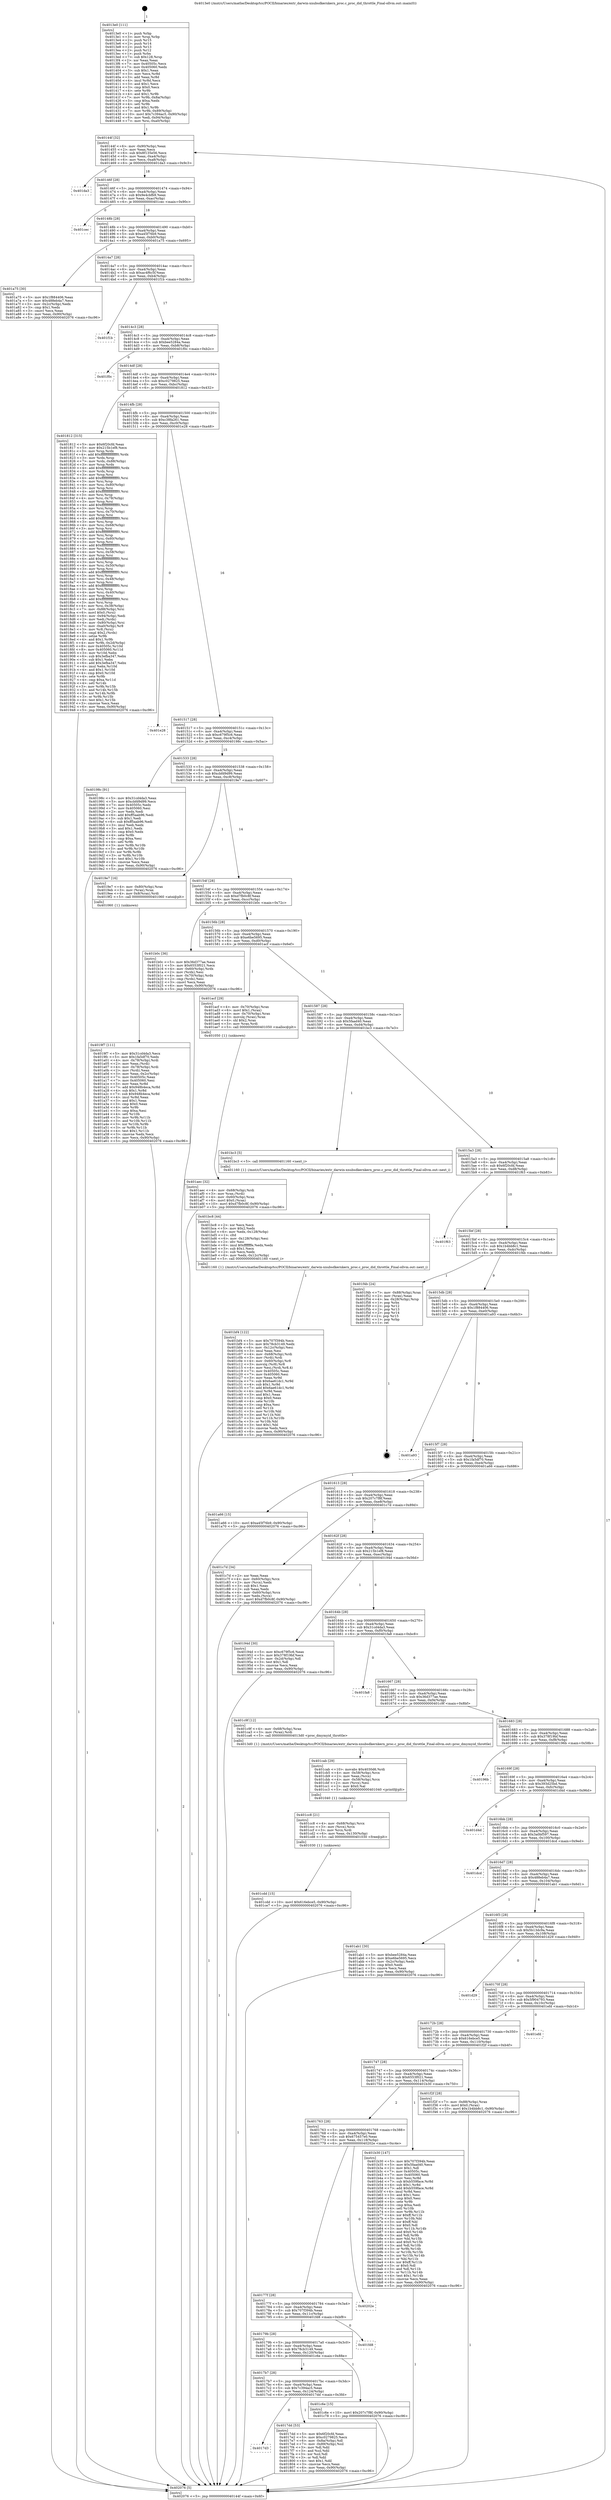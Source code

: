 digraph "0x4013e0" {
  label = "0x4013e0 (/mnt/c/Users/mathe/Desktop/tcc/POCII/binaries/extr_darwin-xnubsdkernkern_proc.c_proc_did_throttle_Final-ollvm.out::main(0))"
  labelloc = "t"
  node[shape=record]

  Entry [label="",width=0.3,height=0.3,shape=circle,fillcolor=black,style=filled]
  "0x40144f" [label="{
     0x40144f [32]\l
     | [instrs]\l
     &nbsp;&nbsp;0x40144f \<+6\>: mov -0x90(%rbp),%eax\l
     &nbsp;&nbsp;0x401455 \<+2\>: mov %eax,%ecx\l
     &nbsp;&nbsp;0x401457 \<+6\>: sub $0x8f135e56,%ecx\l
     &nbsp;&nbsp;0x40145d \<+6\>: mov %eax,-0xa4(%rbp)\l
     &nbsp;&nbsp;0x401463 \<+6\>: mov %ecx,-0xa8(%rbp)\l
     &nbsp;&nbsp;0x401469 \<+6\>: je 0000000000401da3 \<main+0x9c3\>\l
  }"]
  "0x401da3" [label="{
     0x401da3\l
  }", style=dashed]
  "0x40146f" [label="{
     0x40146f [28]\l
     | [instrs]\l
     &nbsp;&nbsp;0x40146f \<+5\>: jmp 0000000000401474 \<main+0x94\>\l
     &nbsp;&nbsp;0x401474 \<+6\>: mov -0xa4(%rbp),%eax\l
     &nbsp;&nbsp;0x40147a \<+5\>: sub $0x9e4cbfb9,%eax\l
     &nbsp;&nbsp;0x40147f \<+6\>: mov %eax,-0xac(%rbp)\l
     &nbsp;&nbsp;0x401485 \<+6\>: je 0000000000401cec \<main+0x90c\>\l
  }"]
  Exit [label="",width=0.3,height=0.3,shape=circle,fillcolor=black,style=filled,peripheries=2]
  "0x401cec" [label="{
     0x401cec\l
  }", style=dashed]
  "0x40148b" [label="{
     0x40148b [28]\l
     | [instrs]\l
     &nbsp;&nbsp;0x40148b \<+5\>: jmp 0000000000401490 \<main+0xb0\>\l
     &nbsp;&nbsp;0x401490 \<+6\>: mov -0xa4(%rbp),%eax\l
     &nbsp;&nbsp;0x401496 \<+5\>: sub $0xa45f76b9,%eax\l
     &nbsp;&nbsp;0x40149b \<+6\>: mov %eax,-0xb0(%rbp)\l
     &nbsp;&nbsp;0x4014a1 \<+6\>: je 0000000000401a75 \<main+0x695\>\l
  }"]
  "0x401cdd" [label="{
     0x401cdd [15]\l
     | [instrs]\l
     &nbsp;&nbsp;0x401cdd \<+10\>: movl $0x616ebce5,-0x90(%rbp)\l
     &nbsp;&nbsp;0x401ce7 \<+5\>: jmp 0000000000402076 \<main+0xc96\>\l
  }"]
  "0x401a75" [label="{
     0x401a75 [30]\l
     | [instrs]\l
     &nbsp;&nbsp;0x401a75 \<+5\>: mov $0x1f884406,%eax\l
     &nbsp;&nbsp;0x401a7a \<+5\>: mov $0x488eb4a7,%ecx\l
     &nbsp;&nbsp;0x401a7f \<+3\>: mov -0x2c(%rbp),%edx\l
     &nbsp;&nbsp;0x401a82 \<+3\>: cmp $0x1,%edx\l
     &nbsp;&nbsp;0x401a85 \<+3\>: cmovl %ecx,%eax\l
     &nbsp;&nbsp;0x401a88 \<+6\>: mov %eax,-0x90(%rbp)\l
     &nbsp;&nbsp;0x401a8e \<+5\>: jmp 0000000000402076 \<main+0xc96\>\l
  }"]
  "0x4014a7" [label="{
     0x4014a7 [28]\l
     | [instrs]\l
     &nbsp;&nbsp;0x4014a7 \<+5\>: jmp 00000000004014ac \<main+0xcc\>\l
     &nbsp;&nbsp;0x4014ac \<+6\>: mov -0xa4(%rbp),%eax\l
     &nbsp;&nbsp;0x4014b2 \<+5\>: sub $0xac4f6c5f,%eax\l
     &nbsp;&nbsp;0x4014b7 \<+6\>: mov %eax,-0xb4(%rbp)\l
     &nbsp;&nbsp;0x4014bd \<+6\>: je 0000000000401f1b \<main+0xb3b\>\l
  }"]
  "0x401cc8" [label="{
     0x401cc8 [21]\l
     | [instrs]\l
     &nbsp;&nbsp;0x401cc8 \<+4\>: mov -0x68(%rbp),%rcx\l
     &nbsp;&nbsp;0x401ccc \<+3\>: mov (%rcx),%rcx\l
     &nbsp;&nbsp;0x401ccf \<+3\>: mov %rcx,%rdi\l
     &nbsp;&nbsp;0x401cd2 \<+6\>: mov %eax,-0x130(%rbp)\l
     &nbsp;&nbsp;0x401cd8 \<+5\>: call 0000000000401030 \<free@plt\>\l
     | [calls]\l
     &nbsp;&nbsp;0x401030 \{1\} (unknown)\l
  }"]
  "0x401f1b" [label="{
     0x401f1b\l
  }", style=dashed]
  "0x4014c3" [label="{
     0x4014c3 [28]\l
     | [instrs]\l
     &nbsp;&nbsp;0x4014c3 \<+5\>: jmp 00000000004014c8 \<main+0xe8\>\l
     &nbsp;&nbsp;0x4014c8 \<+6\>: mov -0xa4(%rbp),%eax\l
     &nbsp;&nbsp;0x4014ce \<+5\>: sub $0xbee5284a,%eax\l
     &nbsp;&nbsp;0x4014d3 \<+6\>: mov %eax,-0xb8(%rbp)\l
     &nbsp;&nbsp;0x4014d9 \<+6\>: je 0000000000401f0c \<main+0xb2c\>\l
  }"]
  "0x401cab" [label="{
     0x401cab [29]\l
     | [instrs]\l
     &nbsp;&nbsp;0x401cab \<+10\>: movabs $0x4030d6,%rdi\l
     &nbsp;&nbsp;0x401cb5 \<+4\>: mov -0x58(%rbp),%rcx\l
     &nbsp;&nbsp;0x401cb9 \<+2\>: mov %eax,(%rcx)\l
     &nbsp;&nbsp;0x401cbb \<+4\>: mov -0x58(%rbp),%rcx\l
     &nbsp;&nbsp;0x401cbf \<+2\>: mov (%rcx),%esi\l
     &nbsp;&nbsp;0x401cc1 \<+2\>: mov $0x0,%al\l
     &nbsp;&nbsp;0x401cc3 \<+5\>: call 0000000000401040 \<printf@plt\>\l
     | [calls]\l
     &nbsp;&nbsp;0x401040 \{1\} (unknown)\l
  }"]
  "0x401f0c" [label="{
     0x401f0c\l
  }", style=dashed]
  "0x4014df" [label="{
     0x4014df [28]\l
     | [instrs]\l
     &nbsp;&nbsp;0x4014df \<+5\>: jmp 00000000004014e4 \<main+0x104\>\l
     &nbsp;&nbsp;0x4014e4 \<+6\>: mov -0xa4(%rbp),%eax\l
     &nbsp;&nbsp;0x4014ea \<+5\>: sub $0xc0279825,%eax\l
     &nbsp;&nbsp;0x4014ef \<+6\>: mov %eax,-0xbc(%rbp)\l
     &nbsp;&nbsp;0x4014f5 \<+6\>: je 0000000000401812 \<main+0x432\>\l
  }"]
  "0x401bf4" [label="{
     0x401bf4 [122]\l
     | [instrs]\l
     &nbsp;&nbsp;0x401bf4 \<+5\>: mov $0x707f394b,%ecx\l
     &nbsp;&nbsp;0x401bf9 \<+5\>: mov $0x78cb3149,%edx\l
     &nbsp;&nbsp;0x401bfe \<+6\>: mov -0x12c(%rbp),%esi\l
     &nbsp;&nbsp;0x401c04 \<+3\>: imul %eax,%esi\l
     &nbsp;&nbsp;0x401c07 \<+4\>: mov -0x68(%rbp),%rdi\l
     &nbsp;&nbsp;0x401c0b \<+3\>: mov (%rdi),%rdi\l
     &nbsp;&nbsp;0x401c0e \<+4\>: mov -0x60(%rbp),%r8\l
     &nbsp;&nbsp;0x401c12 \<+3\>: movslq (%r8),%r8\l
     &nbsp;&nbsp;0x401c15 \<+4\>: mov %esi,(%rdi,%r8,4)\l
     &nbsp;&nbsp;0x401c19 \<+7\>: mov 0x40505c,%eax\l
     &nbsp;&nbsp;0x401c20 \<+7\>: mov 0x405060,%esi\l
     &nbsp;&nbsp;0x401c27 \<+3\>: mov %eax,%r9d\l
     &nbsp;&nbsp;0x401c2a \<+7\>: sub $0x6ae61dc1,%r9d\l
     &nbsp;&nbsp;0x401c31 \<+4\>: sub $0x1,%r9d\l
     &nbsp;&nbsp;0x401c35 \<+7\>: add $0x6ae61dc1,%r9d\l
     &nbsp;&nbsp;0x401c3c \<+4\>: imul %r9d,%eax\l
     &nbsp;&nbsp;0x401c40 \<+3\>: and $0x1,%eax\l
     &nbsp;&nbsp;0x401c43 \<+3\>: cmp $0x0,%eax\l
     &nbsp;&nbsp;0x401c46 \<+4\>: sete %r10b\l
     &nbsp;&nbsp;0x401c4a \<+3\>: cmp $0xa,%esi\l
     &nbsp;&nbsp;0x401c4d \<+4\>: setl %r11b\l
     &nbsp;&nbsp;0x401c51 \<+3\>: mov %r10b,%bl\l
     &nbsp;&nbsp;0x401c54 \<+3\>: and %r11b,%bl\l
     &nbsp;&nbsp;0x401c57 \<+3\>: xor %r11b,%r10b\l
     &nbsp;&nbsp;0x401c5a \<+3\>: or %r10b,%bl\l
     &nbsp;&nbsp;0x401c5d \<+3\>: test $0x1,%bl\l
     &nbsp;&nbsp;0x401c60 \<+3\>: cmovne %edx,%ecx\l
     &nbsp;&nbsp;0x401c63 \<+6\>: mov %ecx,-0x90(%rbp)\l
     &nbsp;&nbsp;0x401c69 \<+5\>: jmp 0000000000402076 \<main+0xc96\>\l
  }"]
  "0x401812" [label="{
     0x401812 [315]\l
     | [instrs]\l
     &nbsp;&nbsp;0x401812 \<+5\>: mov $0x6f20cfd,%eax\l
     &nbsp;&nbsp;0x401817 \<+5\>: mov $0x215b1ef8,%ecx\l
     &nbsp;&nbsp;0x40181c \<+3\>: mov %rsp,%rdx\l
     &nbsp;&nbsp;0x40181f \<+4\>: add $0xfffffffffffffff0,%rdx\l
     &nbsp;&nbsp;0x401823 \<+3\>: mov %rdx,%rsp\l
     &nbsp;&nbsp;0x401826 \<+7\>: mov %rdx,-0x88(%rbp)\l
     &nbsp;&nbsp;0x40182d \<+3\>: mov %rsp,%rdx\l
     &nbsp;&nbsp;0x401830 \<+4\>: add $0xfffffffffffffff0,%rdx\l
     &nbsp;&nbsp;0x401834 \<+3\>: mov %rdx,%rsp\l
     &nbsp;&nbsp;0x401837 \<+3\>: mov %rsp,%rsi\l
     &nbsp;&nbsp;0x40183a \<+4\>: add $0xfffffffffffffff0,%rsi\l
     &nbsp;&nbsp;0x40183e \<+3\>: mov %rsi,%rsp\l
     &nbsp;&nbsp;0x401841 \<+4\>: mov %rsi,-0x80(%rbp)\l
     &nbsp;&nbsp;0x401845 \<+3\>: mov %rsp,%rsi\l
     &nbsp;&nbsp;0x401848 \<+4\>: add $0xfffffffffffffff0,%rsi\l
     &nbsp;&nbsp;0x40184c \<+3\>: mov %rsi,%rsp\l
     &nbsp;&nbsp;0x40184f \<+4\>: mov %rsi,-0x78(%rbp)\l
     &nbsp;&nbsp;0x401853 \<+3\>: mov %rsp,%rsi\l
     &nbsp;&nbsp;0x401856 \<+4\>: add $0xfffffffffffffff0,%rsi\l
     &nbsp;&nbsp;0x40185a \<+3\>: mov %rsi,%rsp\l
     &nbsp;&nbsp;0x40185d \<+4\>: mov %rsi,-0x70(%rbp)\l
     &nbsp;&nbsp;0x401861 \<+3\>: mov %rsp,%rsi\l
     &nbsp;&nbsp;0x401864 \<+4\>: add $0xfffffffffffffff0,%rsi\l
     &nbsp;&nbsp;0x401868 \<+3\>: mov %rsi,%rsp\l
     &nbsp;&nbsp;0x40186b \<+4\>: mov %rsi,-0x68(%rbp)\l
     &nbsp;&nbsp;0x40186f \<+3\>: mov %rsp,%rsi\l
     &nbsp;&nbsp;0x401872 \<+4\>: add $0xfffffffffffffff0,%rsi\l
     &nbsp;&nbsp;0x401876 \<+3\>: mov %rsi,%rsp\l
     &nbsp;&nbsp;0x401879 \<+4\>: mov %rsi,-0x60(%rbp)\l
     &nbsp;&nbsp;0x40187d \<+3\>: mov %rsp,%rsi\l
     &nbsp;&nbsp;0x401880 \<+4\>: add $0xfffffffffffffff0,%rsi\l
     &nbsp;&nbsp;0x401884 \<+3\>: mov %rsi,%rsp\l
     &nbsp;&nbsp;0x401887 \<+4\>: mov %rsi,-0x58(%rbp)\l
     &nbsp;&nbsp;0x40188b \<+3\>: mov %rsp,%rsi\l
     &nbsp;&nbsp;0x40188e \<+4\>: add $0xfffffffffffffff0,%rsi\l
     &nbsp;&nbsp;0x401892 \<+3\>: mov %rsi,%rsp\l
     &nbsp;&nbsp;0x401895 \<+4\>: mov %rsi,-0x50(%rbp)\l
     &nbsp;&nbsp;0x401899 \<+3\>: mov %rsp,%rsi\l
     &nbsp;&nbsp;0x40189c \<+4\>: add $0xfffffffffffffff0,%rsi\l
     &nbsp;&nbsp;0x4018a0 \<+3\>: mov %rsi,%rsp\l
     &nbsp;&nbsp;0x4018a3 \<+4\>: mov %rsi,-0x48(%rbp)\l
     &nbsp;&nbsp;0x4018a7 \<+3\>: mov %rsp,%rsi\l
     &nbsp;&nbsp;0x4018aa \<+4\>: add $0xfffffffffffffff0,%rsi\l
     &nbsp;&nbsp;0x4018ae \<+3\>: mov %rsi,%rsp\l
     &nbsp;&nbsp;0x4018b1 \<+4\>: mov %rsi,-0x40(%rbp)\l
     &nbsp;&nbsp;0x4018b5 \<+3\>: mov %rsp,%rsi\l
     &nbsp;&nbsp;0x4018b8 \<+4\>: add $0xfffffffffffffff0,%rsi\l
     &nbsp;&nbsp;0x4018bc \<+3\>: mov %rsi,%rsp\l
     &nbsp;&nbsp;0x4018bf \<+4\>: mov %rsi,-0x38(%rbp)\l
     &nbsp;&nbsp;0x4018c3 \<+7\>: mov -0x88(%rbp),%rsi\l
     &nbsp;&nbsp;0x4018ca \<+6\>: movl $0x0,(%rsi)\l
     &nbsp;&nbsp;0x4018d0 \<+6\>: mov -0x94(%rbp),%edi\l
     &nbsp;&nbsp;0x4018d6 \<+2\>: mov %edi,(%rdx)\l
     &nbsp;&nbsp;0x4018d8 \<+4\>: mov -0x80(%rbp),%rsi\l
     &nbsp;&nbsp;0x4018dc \<+7\>: mov -0xa0(%rbp),%r8\l
     &nbsp;&nbsp;0x4018e3 \<+3\>: mov %r8,(%rsi)\l
     &nbsp;&nbsp;0x4018e6 \<+3\>: cmpl $0x2,(%rdx)\l
     &nbsp;&nbsp;0x4018e9 \<+4\>: setne %r9b\l
     &nbsp;&nbsp;0x4018ed \<+4\>: and $0x1,%r9b\l
     &nbsp;&nbsp;0x4018f1 \<+4\>: mov %r9b,-0x2d(%rbp)\l
     &nbsp;&nbsp;0x4018f5 \<+8\>: mov 0x40505c,%r10d\l
     &nbsp;&nbsp;0x4018fd \<+8\>: mov 0x405060,%r11d\l
     &nbsp;&nbsp;0x401905 \<+3\>: mov %r10d,%ebx\l
     &nbsp;&nbsp;0x401908 \<+6\>: sub $0x3efba347,%ebx\l
     &nbsp;&nbsp;0x40190e \<+3\>: sub $0x1,%ebx\l
     &nbsp;&nbsp;0x401911 \<+6\>: add $0x3efba347,%ebx\l
     &nbsp;&nbsp;0x401917 \<+4\>: imul %ebx,%r10d\l
     &nbsp;&nbsp;0x40191b \<+4\>: and $0x1,%r10d\l
     &nbsp;&nbsp;0x40191f \<+4\>: cmp $0x0,%r10d\l
     &nbsp;&nbsp;0x401923 \<+4\>: sete %r9b\l
     &nbsp;&nbsp;0x401927 \<+4\>: cmp $0xa,%r11d\l
     &nbsp;&nbsp;0x40192b \<+4\>: setl %r14b\l
     &nbsp;&nbsp;0x40192f \<+3\>: mov %r9b,%r15b\l
     &nbsp;&nbsp;0x401932 \<+3\>: and %r14b,%r15b\l
     &nbsp;&nbsp;0x401935 \<+3\>: xor %r14b,%r9b\l
     &nbsp;&nbsp;0x401938 \<+3\>: or %r9b,%r15b\l
     &nbsp;&nbsp;0x40193b \<+4\>: test $0x1,%r15b\l
     &nbsp;&nbsp;0x40193f \<+3\>: cmovne %ecx,%eax\l
     &nbsp;&nbsp;0x401942 \<+6\>: mov %eax,-0x90(%rbp)\l
     &nbsp;&nbsp;0x401948 \<+5\>: jmp 0000000000402076 \<main+0xc96\>\l
  }"]
  "0x4014fb" [label="{
     0x4014fb [28]\l
     | [instrs]\l
     &nbsp;&nbsp;0x4014fb \<+5\>: jmp 0000000000401500 \<main+0x120\>\l
     &nbsp;&nbsp;0x401500 \<+6\>: mov -0xa4(%rbp),%eax\l
     &nbsp;&nbsp;0x401506 \<+5\>: sub $0xc38fa261,%eax\l
     &nbsp;&nbsp;0x40150b \<+6\>: mov %eax,-0xc0(%rbp)\l
     &nbsp;&nbsp;0x401511 \<+6\>: je 0000000000401e28 \<main+0xa48\>\l
  }"]
  "0x401bc8" [label="{
     0x401bc8 [44]\l
     | [instrs]\l
     &nbsp;&nbsp;0x401bc8 \<+2\>: xor %ecx,%ecx\l
     &nbsp;&nbsp;0x401bca \<+5\>: mov $0x2,%edx\l
     &nbsp;&nbsp;0x401bcf \<+6\>: mov %edx,-0x128(%rbp)\l
     &nbsp;&nbsp;0x401bd5 \<+1\>: cltd\l
     &nbsp;&nbsp;0x401bd6 \<+6\>: mov -0x128(%rbp),%esi\l
     &nbsp;&nbsp;0x401bdc \<+2\>: idiv %esi\l
     &nbsp;&nbsp;0x401bde \<+6\>: imul $0xfffffffe,%edx,%edx\l
     &nbsp;&nbsp;0x401be4 \<+3\>: sub $0x1,%ecx\l
     &nbsp;&nbsp;0x401be7 \<+2\>: sub %ecx,%edx\l
     &nbsp;&nbsp;0x401be9 \<+6\>: mov %edx,-0x12c(%rbp)\l
     &nbsp;&nbsp;0x401bef \<+5\>: call 0000000000401160 \<next_i\>\l
     | [calls]\l
     &nbsp;&nbsp;0x401160 \{1\} (/mnt/c/Users/mathe/Desktop/tcc/POCII/binaries/extr_darwin-xnubsdkernkern_proc.c_proc_did_throttle_Final-ollvm.out::next_i)\l
  }"]
  "0x401e28" [label="{
     0x401e28\l
  }", style=dashed]
  "0x401517" [label="{
     0x401517 [28]\l
     | [instrs]\l
     &nbsp;&nbsp;0x401517 \<+5\>: jmp 000000000040151c \<main+0x13c\>\l
     &nbsp;&nbsp;0x40151c \<+6\>: mov -0xa4(%rbp),%eax\l
     &nbsp;&nbsp;0x401522 \<+5\>: sub $0xc679f5c6,%eax\l
     &nbsp;&nbsp;0x401527 \<+6\>: mov %eax,-0xc4(%rbp)\l
     &nbsp;&nbsp;0x40152d \<+6\>: je 000000000040198c \<main+0x5ac\>\l
  }"]
  "0x401aec" [label="{
     0x401aec [32]\l
     | [instrs]\l
     &nbsp;&nbsp;0x401aec \<+4\>: mov -0x68(%rbp),%rdi\l
     &nbsp;&nbsp;0x401af0 \<+3\>: mov %rax,(%rdi)\l
     &nbsp;&nbsp;0x401af3 \<+4\>: mov -0x60(%rbp),%rax\l
     &nbsp;&nbsp;0x401af7 \<+6\>: movl $0x0,(%rax)\l
     &nbsp;&nbsp;0x401afd \<+10\>: movl $0xd7fb0c8f,-0x90(%rbp)\l
     &nbsp;&nbsp;0x401b07 \<+5\>: jmp 0000000000402076 \<main+0xc96\>\l
  }"]
  "0x40198c" [label="{
     0x40198c [91]\l
     | [instrs]\l
     &nbsp;&nbsp;0x40198c \<+5\>: mov $0x31cd4da3,%eax\l
     &nbsp;&nbsp;0x401991 \<+5\>: mov $0xcbfd9d99,%ecx\l
     &nbsp;&nbsp;0x401996 \<+7\>: mov 0x40505c,%edx\l
     &nbsp;&nbsp;0x40199d \<+7\>: mov 0x405060,%esi\l
     &nbsp;&nbsp;0x4019a4 \<+2\>: mov %edx,%edi\l
     &nbsp;&nbsp;0x4019a6 \<+6\>: add $0xff5aab96,%edi\l
     &nbsp;&nbsp;0x4019ac \<+3\>: sub $0x1,%edi\l
     &nbsp;&nbsp;0x4019af \<+6\>: sub $0xff5aab96,%edi\l
     &nbsp;&nbsp;0x4019b5 \<+3\>: imul %edi,%edx\l
     &nbsp;&nbsp;0x4019b8 \<+3\>: and $0x1,%edx\l
     &nbsp;&nbsp;0x4019bb \<+3\>: cmp $0x0,%edx\l
     &nbsp;&nbsp;0x4019be \<+4\>: sete %r8b\l
     &nbsp;&nbsp;0x4019c2 \<+3\>: cmp $0xa,%esi\l
     &nbsp;&nbsp;0x4019c5 \<+4\>: setl %r9b\l
     &nbsp;&nbsp;0x4019c9 \<+3\>: mov %r8b,%r10b\l
     &nbsp;&nbsp;0x4019cc \<+3\>: and %r9b,%r10b\l
     &nbsp;&nbsp;0x4019cf \<+3\>: xor %r9b,%r8b\l
     &nbsp;&nbsp;0x4019d2 \<+3\>: or %r8b,%r10b\l
     &nbsp;&nbsp;0x4019d5 \<+4\>: test $0x1,%r10b\l
     &nbsp;&nbsp;0x4019d9 \<+3\>: cmovne %ecx,%eax\l
     &nbsp;&nbsp;0x4019dc \<+6\>: mov %eax,-0x90(%rbp)\l
     &nbsp;&nbsp;0x4019e2 \<+5\>: jmp 0000000000402076 \<main+0xc96\>\l
  }"]
  "0x401533" [label="{
     0x401533 [28]\l
     | [instrs]\l
     &nbsp;&nbsp;0x401533 \<+5\>: jmp 0000000000401538 \<main+0x158\>\l
     &nbsp;&nbsp;0x401538 \<+6\>: mov -0xa4(%rbp),%eax\l
     &nbsp;&nbsp;0x40153e \<+5\>: sub $0xcbfd9d99,%eax\l
     &nbsp;&nbsp;0x401543 \<+6\>: mov %eax,-0xc8(%rbp)\l
     &nbsp;&nbsp;0x401549 \<+6\>: je 00000000004019e7 \<main+0x607\>\l
  }"]
  "0x4019f7" [label="{
     0x4019f7 [111]\l
     | [instrs]\l
     &nbsp;&nbsp;0x4019f7 \<+5\>: mov $0x31cd4da3,%ecx\l
     &nbsp;&nbsp;0x4019fc \<+5\>: mov $0x1fa5df70,%edx\l
     &nbsp;&nbsp;0x401a01 \<+4\>: mov -0x78(%rbp),%rdi\l
     &nbsp;&nbsp;0x401a05 \<+2\>: mov %eax,(%rdi)\l
     &nbsp;&nbsp;0x401a07 \<+4\>: mov -0x78(%rbp),%rdi\l
     &nbsp;&nbsp;0x401a0b \<+2\>: mov (%rdi),%eax\l
     &nbsp;&nbsp;0x401a0d \<+3\>: mov %eax,-0x2c(%rbp)\l
     &nbsp;&nbsp;0x401a10 \<+7\>: mov 0x40505c,%eax\l
     &nbsp;&nbsp;0x401a17 \<+7\>: mov 0x405060,%esi\l
     &nbsp;&nbsp;0x401a1e \<+3\>: mov %eax,%r8d\l
     &nbsp;&nbsp;0x401a21 \<+7\>: add $0x948b4eca,%r8d\l
     &nbsp;&nbsp;0x401a28 \<+4\>: sub $0x1,%r8d\l
     &nbsp;&nbsp;0x401a2c \<+7\>: sub $0x948b4eca,%r8d\l
     &nbsp;&nbsp;0x401a33 \<+4\>: imul %r8d,%eax\l
     &nbsp;&nbsp;0x401a37 \<+3\>: and $0x1,%eax\l
     &nbsp;&nbsp;0x401a3a \<+3\>: cmp $0x0,%eax\l
     &nbsp;&nbsp;0x401a3d \<+4\>: sete %r9b\l
     &nbsp;&nbsp;0x401a41 \<+3\>: cmp $0xa,%esi\l
     &nbsp;&nbsp;0x401a44 \<+4\>: setl %r10b\l
     &nbsp;&nbsp;0x401a48 \<+3\>: mov %r9b,%r11b\l
     &nbsp;&nbsp;0x401a4b \<+3\>: and %r10b,%r11b\l
     &nbsp;&nbsp;0x401a4e \<+3\>: xor %r10b,%r9b\l
     &nbsp;&nbsp;0x401a51 \<+3\>: or %r9b,%r11b\l
     &nbsp;&nbsp;0x401a54 \<+4\>: test $0x1,%r11b\l
     &nbsp;&nbsp;0x401a58 \<+3\>: cmovne %edx,%ecx\l
     &nbsp;&nbsp;0x401a5b \<+6\>: mov %ecx,-0x90(%rbp)\l
     &nbsp;&nbsp;0x401a61 \<+5\>: jmp 0000000000402076 \<main+0xc96\>\l
  }"]
  "0x4019e7" [label="{
     0x4019e7 [16]\l
     | [instrs]\l
     &nbsp;&nbsp;0x4019e7 \<+4\>: mov -0x80(%rbp),%rax\l
     &nbsp;&nbsp;0x4019eb \<+3\>: mov (%rax),%rax\l
     &nbsp;&nbsp;0x4019ee \<+4\>: mov 0x8(%rax),%rdi\l
     &nbsp;&nbsp;0x4019f2 \<+5\>: call 0000000000401060 \<atoi@plt\>\l
     | [calls]\l
     &nbsp;&nbsp;0x401060 \{1\} (unknown)\l
  }"]
  "0x40154f" [label="{
     0x40154f [28]\l
     | [instrs]\l
     &nbsp;&nbsp;0x40154f \<+5\>: jmp 0000000000401554 \<main+0x174\>\l
     &nbsp;&nbsp;0x401554 \<+6\>: mov -0xa4(%rbp),%eax\l
     &nbsp;&nbsp;0x40155a \<+5\>: sub $0xd7fb0c8f,%eax\l
     &nbsp;&nbsp;0x40155f \<+6\>: mov %eax,-0xcc(%rbp)\l
     &nbsp;&nbsp;0x401565 \<+6\>: je 0000000000401b0c \<main+0x72c\>\l
  }"]
  "0x4013e0" [label="{
     0x4013e0 [111]\l
     | [instrs]\l
     &nbsp;&nbsp;0x4013e0 \<+1\>: push %rbp\l
     &nbsp;&nbsp;0x4013e1 \<+3\>: mov %rsp,%rbp\l
     &nbsp;&nbsp;0x4013e4 \<+2\>: push %r15\l
     &nbsp;&nbsp;0x4013e6 \<+2\>: push %r14\l
     &nbsp;&nbsp;0x4013e8 \<+2\>: push %r13\l
     &nbsp;&nbsp;0x4013ea \<+2\>: push %r12\l
     &nbsp;&nbsp;0x4013ec \<+1\>: push %rbx\l
     &nbsp;&nbsp;0x4013ed \<+7\>: sub $0x128,%rsp\l
     &nbsp;&nbsp;0x4013f4 \<+2\>: xor %eax,%eax\l
     &nbsp;&nbsp;0x4013f6 \<+7\>: mov 0x40505c,%ecx\l
     &nbsp;&nbsp;0x4013fd \<+7\>: mov 0x405060,%edx\l
     &nbsp;&nbsp;0x401404 \<+3\>: sub $0x1,%eax\l
     &nbsp;&nbsp;0x401407 \<+3\>: mov %ecx,%r8d\l
     &nbsp;&nbsp;0x40140a \<+3\>: add %eax,%r8d\l
     &nbsp;&nbsp;0x40140d \<+4\>: imul %r8d,%ecx\l
     &nbsp;&nbsp;0x401411 \<+3\>: and $0x1,%ecx\l
     &nbsp;&nbsp;0x401414 \<+3\>: cmp $0x0,%ecx\l
     &nbsp;&nbsp;0x401417 \<+4\>: sete %r9b\l
     &nbsp;&nbsp;0x40141b \<+4\>: and $0x1,%r9b\l
     &nbsp;&nbsp;0x40141f \<+7\>: mov %r9b,-0x8a(%rbp)\l
     &nbsp;&nbsp;0x401426 \<+3\>: cmp $0xa,%edx\l
     &nbsp;&nbsp;0x401429 \<+4\>: setl %r9b\l
     &nbsp;&nbsp;0x40142d \<+4\>: and $0x1,%r9b\l
     &nbsp;&nbsp;0x401431 \<+7\>: mov %r9b,-0x89(%rbp)\l
     &nbsp;&nbsp;0x401438 \<+10\>: movl $0x7c394ac5,-0x90(%rbp)\l
     &nbsp;&nbsp;0x401442 \<+6\>: mov %edi,-0x94(%rbp)\l
     &nbsp;&nbsp;0x401448 \<+7\>: mov %rsi,-0xa0(%rbp)\l
  }"]
  "0x401b0c" [label="{
     0x401b0c [36]\l
     | [instrs]\l
     &nbsp;&nbsp;0x401b0c \<+5\>: mov $0x36d377ae,%eax\l
     &nbsp;&nbsp;0x401b11 \<+5\>: mov $0x6553f021,%ecx\l
     &nbsp;&nbsp;0x401b16 \<+4\>: mov -0x60(%rbp),%rdx\l
     &nbsp;&nbsp;0x401b1a \<+2\>: mov (%rdx),%esi\l
     &nbsp;&nbsp;0x401b1c \<+4\>: mov -0x70(%rbp),%rdx\l
     &nbsp;&nbsp;0x401b20 \<+2\>: cmp (%rdx),%esi\l
     &nbsp;&nbsp;0x401b22 \<+3\>: cmovl %ecx,%eax\l
     &nbsp;&nbsp;0x401b25 \<+6\>: mov %eax,-0x90(%rbp)\l
     &nbsp;&nbsp;0x401b2b \<+5\>: jmp 0000000000402076 \<main+0xc96\>\l
  }"]
  "0x40156b" [label="{
     0x40156b [28]\l
     | [instrs]\l
     &nbsp;&nbsp;0x40156b \<+5\>: jmp 0000000000401570 \<main+0x190\>\l
     &nbsp;&nbsp;0x401570 \<+6\>: mov -0xa4(%rbp),%eax\l
     &nbsp;&nbsp;0x401576 \<+5\>: sub $0xe6be5695,%eax\l
     &nbsp;&nbsp;0x40157b \<+6\>: mov %eax,-0xd0(%rbp)\l
     &nbsp;&nbsp;0x401581 \<+6\>: je 0000000000401acf \<main+0x6ef\>\l
  }"]
  "0x402076" [label="{
     0x402076 [5]\l
     | [instrs]\l
     &nbsp;&nbsp;0x402076 \<+5\>: jmp 000000000040144f \<main+0x6f\>\l
  }"]
  "0x401acf" [label="{
     0x401acf [29]\l
     | [instrs]\l
     &nbsp;&nbsp;0x401acf \<+4\>: mov -0x70(%rbp),%rax\l
     &nbsp;&nbsp;0x401ad3 \<+6\>: movl $0x1,(%rax)\l
     &nbsp;&nbsp;0x401ad9 \<+4\>: mov -0x70(%rbp),%rax\l
     &nbsp;&nbsp;0x401add \<+3\>: movslq (%rax),%rax\l
     &nbsp;&nbsp;0x401ae0 \<+4\>: shl $0x2,%rax\l
     &nbsp;&nbsp;0x401ae4 \<+3\>: mov %rax,%rdi\l
     &nbsp;&nbsp;0x401ae7 \<+5\>: call 0000000000401050 \<malloc@plt\>\l
     | [calls]\l
     &nbsp;&nbsp;0x401050 \{1\} (unknown)\l
  }"]
  "0x401587" [label="{
     0x401587 [28]\l
     | [instrs]\l
     &nbsp;&nbsp;0x401587 \<+5\>: jmp 000000000040158c \<main+0x1ac\>\l
     &nbsp;&nbsp;0x40158c \<+6\>: mov -0xa4(%rbp),%eax\l
     &nbsp;&nbsp;0x401592 \<+5\>: sub $0x5faad40,%eax\l
     &nbsp;&nbsp;0x401597 \<+6\>: mov %eax,-0xd4(%rbp)\l
     &nbsp;&nbsp;0x40159d \<+6\>: je 0000000000401bc3 \<main+0x7e3\>\l
  }"]
  "0x4017d3" [label="{
     0x4017d3\l
  }", style=dashed]
  "0x401bc3" [label="{
     0x401bc3 [5]\l
     | [instrs]\l
     &nbsp;&nbsp;0x401bc3 \<+5\>: call 0000000000401160 \<next_i\>\l
     | [calls]\l
     &nbsp;&nbsp;0x401160 \{1\} (/mnt/c/Users/mathe/Desktop/tcc/POCII/binaries/extr_darwin-xnubsdkernkern_proc.c_proc_did_throttle_Final-ollvm.out::next_i)\l
  }"]
  "0x4015a3" [label="{
     0x4015a3 [28]\l
     | [instrs]\l
     &nbsp;&nbsp;0x4015a3 \<+5\>: jmp 00000000004015a8 \<main+0x1c8\>\l
     &nbsp;&nbsp;0x4015a8 \<+6\>: mov -0xa4(%rbp),%eax\l
     &nbsp;&nbsp;0x4015ae \<+5\>: sub $0x6f20cfd,%eax\l
     &nbsp;&nbsp;0x4015b3 \<+6\>: mov %eax,-0xd8(%rbp)\l
     &nbsp;&nbsp;0x4015b9 \<+6\>: je 0000000000401f63 \<main+0xb83\>\l
  }"]
  "0x4017dd" [label="{
     0x4017dd [53]\l
     | [instrs]\l
     &nbsp;&nbsp;0x4017dd \<+5\>: mov $0x6f20cfd,%eax\l
     &nbsp;&nbsp;0x4017e2 \<+5\>: mov $0xc0279825,%ecx\l
     &nbsp;&nbsp;0x4017e7 \<+6\>: mov -0x8a(%rbp),%dl\l
     &nbsp;&nbsp;0x4017ed \<+7\>: mov -0x89(%rbp),%sil\l
     &nbsp;&nbsp;0x4017f4 \<+3\>: mov %dl,%dil\l
     &nbsp;&nbsp;0x4017f7 \<+3\>: and %sil,%dil\l
     &nbsp;&nbsp;0x4017fa \<+3\>: xor %sil,%dl\l
     &nbsp;&nbsp;0x4017fd \<+3\>: or %dl,%dil\l
     &nbsp;&nbsp;0x401800 \<+4\>: test $0x1,%dil\l
     &nbsp;&nbsp;0x401804 \<+3\>: cmovne %ecx,%eax\l
     &nbsp;&nbsp;0x401807 \<+6\>: mov %eax,-0x90(%rbp)\l
     &nbsp;&nbsp;0x40180d \<+5\>: jmp 0000000000402076 \<main+0xc96\>\l
  }"]
  "0x401f63" [label="{
     0x401f63\l
  }", style=dashed]
  "0x4015bf" [label="{
     0x4015bf [28]\l
     | [instrs]\l
     &nbsp;&nbsp;0x4015bf \<+5\>: jmp 00000000004015c4 \<main+0x1e4\>\l
     &nbsp;&nbsp;0x4015c4 \<+6\>: mov -0xa4(%rbp),%eax\l
     &nbsp;&nbsp;0x4015ca \<+5\>: sub $0x1b4bb8c1,%eax\l
     &nbsp;&nbsp;0x4015cf \<+6\>: mov %eax,-0xdc(%rbp)\l
     &nbsp;&nbsp;0x4015d5 \<+6\>: je 0000000000401f4b \<main+0xb6b\>\l
  }"]
  "0x4017b7" [label="{
     0x4017b7 [28]\l
     | [instrs]\l
     &nbsp;&nbsp;0x4017b7 \<+5\>: jmp 00000000004017bc \<main+0x3dc\>\l
     &nbsp;&nbsp;0x4017bc \<+6\>: mov -0xa4(%rbp),%eax\l
     &nbsp;&nbsp;0x4017c2 \<+5\>: sub $0x7c394ac5,%eax\l
     &nbsp;&nbsp;0x4017c7 \<+6\>: mov %eax,-0x124(%rbp)\l
     &nbsp;&nbsp;0x4017cd \<+6\>: je 00000000004017dd \<main+0x3fd\>\l
  }"]
  "0x401f4b" [label="{
     0x401f4b [24]\l
     | [instrs]\l
     &nbsp;&nbsp;0x401f4b \<+7\>: mov -0x88(%rbp),%rax\l
     &nbsp;&nbsp;0x401f52 \<+2\>: mov (%rax),%eax\l
     &nbsp;&nbsp;0x401f54 \<+4\>: lea -0x28(%rbp),%rsp\l
     &nbsp;&nbsp;0x401f58 \<+1\>: pop %rbx\l
     &nbsp;&nbsp;0x401f59 \<+2\>: pop %r12\l
     &nbsp;&nbsp;0x401f5b \<+2\>: pop %r13\l
     &nbsp;&nbsp;0x401f5d \<+2\>: pop %r14\l
     &nbsp;&nbsp;0x401f5f \<+2\>: pop %r15\l
     &nbsp;&nbsp;0x401f61 \<+1\>: pop %rbp\l
     &nbsp;&nbsp;0x401f62 \<+1\>: ret\l
  }"]
  "0x4015db" [label="{
     0x4015db [28]\l
     | [instrs]\l
     &nbsp;&nbsp;0x4015db \<+5\>: jmp 00000000004015e0 \<main+0x200\>\l
     &nbsp;&nbsp;0x4015e0 \<+6\>: mov -0xa4(%rbp),%eax\l
     &nbsp;&nbsp;0x4015e6 \<+5\>: sub $0x1f884406,%eax\l
     &nbsp;&nbsp;0x4015eb \<+6\>: mov %eax,-0xe0(%rbp)\l
     &nbsp;&nbsp;0x4015f1 \<+6\>: je 0000000000401a93 \<main+0x6b3\>\l
  }"]
  "0x401c6e" [label="{
     0x401c6e [15]\l
     | [instrs]\l
     &nbsp;&nbsp;0x401c6e \<+10\>: movl $0x207c7f8f,-0x90(%rbp)\l
     &nbsp;&nbsp;0x401c78 \<+5\>: jmp 0000000000402076 \<main+0xc96\>\l
  }"]
  "0x401a93" [label="{
     0x401a93\l
  }", style=dashed]
  "0x4015f7" [label="{
     0x4015f7 [28]\l
     | [instrs]\l
     &nbsp;&nbsp;0x4015f7 \<+5\>: jmp 00000000004015fc \<main+0x21c\>\l
     &nbsp;&nbsp;0x4015fc \<+6\>: mov -0xa4(%rbp),%eax\l
     &nbsp;&nbsp;0x401602 \<+5\>: sub $0x1fa5df70,%eax\l
     &nbsp;&nbsp;0x401607 \<+6\>: mov %eax,-0xe4(%rbp)\l
     &nbsp;&nbsp;0x40160d \<+6\>: je 0000000000401a66 \<main+0x686\>\l
  }"]
  "0x40179b" [label="{
     0x40179b [28]\l
     | [instrs]\l
     &nbsp;&nbsp;0x40179b \<+5\>: jmp 00000000004017a0 \<main+0x3c0\>\l
     &nbsp;&nbsp;0x4017a0 \<+6\>: mov -0xa4(%rbp),%eax\l
     &nbsp;&nbsp;0x4017a6 \<+5\>: sub $0x78cb3149,%eax\l
     &nbsp;&nbsp;0x4017ab \<+6\>: mov %eax,-0x120(%rbp)\l
     &nbsp;&nbsp;0x4017b1 \<+6\>: je 0000000000401c6e \<main+0x88e\>\l
  }"]
  "0x401a66" [label="{
     0x401a66 [15]\l
     | [instrs]\l
     &nbsp;&nbsp;0x401a66 \<+10\>: movl $0xa45f76b9,-0x90(%rbp)\l
     &nbsp;&nbsp;0x401a70 \<+5\>: jmp 0000000000402076 \<main+0xc96\>\l
  }"]
  "0x401613" [label="{
     0x401613 [28]\l
     | [instrs]\l
     &nbsp;&nbsp;0x401613 \<+5\>: jmp 0000000000401618 \<main+0x238\>\l
     &nbsp;&nbsp;0x401618 \<+6\>: mov -0xa4(%rbp),%eax\l
     &nbsp;&nbsp;0x40161e \<+5\>: sub $0x207c7f8f,%eax\l
     &nbsp;&nbsp;0x401623 \<+6\>: mov %eax,-0xe8(%rbp)\l
     &nbsp;&nbsp;0x401629 \<+6\>: je 0000000000401c7d \<main+0x89d\>\l
  }"]
  "0x401fd8" [label="{
     0x401fd8\l
  }", style=dashed]
  "0x401c7d" [label="{
     0x401c7d [34]\l
     | [instrs]\l
     &nbsp;&nbsp;0x401c7d \<+2\>: xor %eax,%eax\l
     &nbsp;&nbsp;0x401c7f \<+4\>: mov -0x60(%rbp),%rcx\l
     &nbsp;&nbsp;0x401c83 \<+2\>: mov (%rcx),%edx\l
     &nbsp;&nbsp;0x401c85 \<+3\>: sub $0x1,%eax\l
     &nbsp;&nbsp;0x401c88 \<+2\>: sub %eax,%edx\l
     &nbsp;&nbsp;0x401c8a \<+4\>: mov -0x60(%rbp),%rcx\l
     &nbsp;&nbsp;0x401c8e \<+2\>: mov %edx,(%rcx)\l
     &nbsp;&nbsp;0x401c90 \<+10\>: movl $0xd7fb0c8f,-0x90(%rbp)\l
     &nbsp;&nbsp;0x401c9a \<+5\>: jmp 0000000000402076 \<main+0xc96\>\l
  }"]
  "0x40162f" [label="{
     0x40162f [28]\l
     | [instrs]\l
     &nbsp;&nbsp;0x40162f \<+5\>: jmp 0000000000401634 \<main+0x254\>\l
     &nbsp;&nbsp;0x401634 \<+6\>: mov -0xa4(%rbp),%eax\l
     &nbsp;&nbsp;0x40163a \<+5\>: sub $0x215b1ef8,%eax\l
     &nbsp;&nbsp;0x40163f \<+6\>: mov %eax,-0xec(%rbp)\l
     &nbsp;&nbsp;0x401645 \<+6\>: je 000000000040194d \<main+0x56d\>\l
  }"]
  "0x40177f" [label="{
     0x40177f [28]\l
     | [instrs]\l
     &nbsp;&nbsp;0x40177f \<+5\>: jmp 0000000000401784 \<main+0x3a4\>\l
     &nbsp;&nbsp;0x401784 \<+6\>: mov -0xa4(%rbp),%eax\l
     &nbsp;&nbsp;0x40178a \<+5\>: sub $0x707f394b,%eax\l
     &nbsp;&nbsp;0x40178f \<+6\>: mov %eax,-0x11c(%rbp)\l
     &nbsp;&nbsp;0x401795 \<+6\>: je 0000000000401fd8 \<main+0xbf8\>\l
  }"]
  "0x40194d" [label="{
     0x40194d [30]\l
     | [instrs]\l
     &nbsp;&nbsp;0x40194d \<+5\>: mov $0xc679f5c6,%eax\l
     &nbsp;&nbsp;0x401952 \<+5\>: mov $0x378f19bf,%ecx\l
     &nbsp;&nbsp;0x401957 \<+3\>: mov -0x2d(%rbp),%dl\l
     &nbsp;&nbsp;0x40195a \<+3\>: test $0x1,%dl\l
     &nbsp;&nbsp;0x40195d \<+3\>: cmovne %ecx,%eax\l
     &nbsp;&nbsp;0x401960 \<+6\>: mov %eax,-0x90(%rbp)\l
     &nbsp;&nbsp;0x401966 \<+5\>: jmp 0000000000402076 \<main+0xc96\>\l
  }"]
  "0x40164b" [label="{
     0x40164b [28]\l
     | [instrs]\l
     &nbsp;&nbsp;0x40164b \<+5\>: jmp 0000000000401650 \<main+0x270\>\l
     &nbsp;&nbsp;0x401650 \<+6\>: mov -0xa4(%rbp),%eax\l
     &nbsp;&nbsp;0x401656 \<+5\>: sub $0x31cd4da3,%eax\l
     &nbsp;&nbsp;0x40165b \<+6\>: mov %eax,-0xf0(%rbp)\l
     &nbsp;&nbsp;0x401661 \<+6\>: je 0000000000401fa8 \<main+0xbc8\>\l
  }"]
  "0x40202e" [label="{
     0x40202e\l
  }", style=dashed]
  "0x401fa8" [label="{
     0x401fa8\l
  }", style=dashed]
  "0x401667" [label="{
     0x401667 [28]\l
     | [instrs]\l
     &nbsp;&nbsp;0x401667 \<+5\>: jmp 000000000040166c \<main+0x28c\>\l
     &nbsp;&nbsp;0x40166c \<+6\>: mov -0xa4(%rbp),%eax\l
     &nbsp;&nbsp;0x401672 \<+5\>: sub $0x36d377ae,%eax\l
     &nbsp;&nbsp;0x401677 \<+6\>: mov %eax,-0xf4(%rbp)\l
     &nbsp;&nbsp;0x40167d \<+6\>: je 0000000000401c9f \<main+0x8bf\>\l
  }"]
  "0x401763" [label="{
     0x401763 [28]\l
     | [instrs]\l
     &nbsp;&nbsp;0x401763 \<+5\>: jmp 0000000000401768 \<main+0x388\>\l
     &nbsp;&nbsp;0x401768 \<+6\>: mov -0xa4(%rbp),%eax\l
     &nbsp;&nbsp;0x40176e \<+5\>: sub $0x675457e0,%eax\l
     &nbsp;&nbsp;0x401773 \<+6\>: mov %eax,-0x118(%rbp)\l
     &nbsp;&nbsp;0x401779 \<+6\>: je 000000000040202e \<main+0xc4e\>\l
  }"]
  "0x401c9f" [label="{
     0x401c9f [12]\l
     | [instrs]\l
     &nbsp;&nbsp;0x401c9f \<+4\>: mov -0x68(%rbp),%rax\l
     &nbsp;&nbsp;0x401ca3 \<+3\>: mov (%rax),%rdi\l
     &nbsp;&nbsp;0x401ca6 \<+5\>: call 00000000004013d0 \<proc_dmymyid_throttle\>\l
     | [calls]\l
     &nbsp;&nbsp;0x4013d0 \{1\} (/mnt/c/Users/mathe/Desktop/tcc/POCII/binaries/extr_darwin-xnubsdkernkern_proc.c_proc_did_throttle_Final-ollvm.out::proc_dmymyid_throttle)\l
  }"]
  "0x401683" [label="{
     0x401683 [28]\l
     | [instrs]\l
     &nbsp;&nbsp;0x401683 \<+5\>: jmp 0000000000401688 \<main+0x2a8\>\l
     &nbsp;&nbsp;0x401688 \<+6\>: mov -0xa4(%rbp),%eax\l
     &nbsp;&nbsp;0x40168e \<+5\>: sub $0x378f19bf,%eax\l
     &nbsp;&nbsp;0x401693 \<+6\>: mov %eax,-0xf8(%rbp)\l
     &nbsp;&nbsp;0x401699 \<+6\>: je 000000000040196b \<main+0x58b\>\l
  }"]
  "0x401b30" [label="{
     0x401b30 [147]\l
     | [instrs]\l
     &nbsp;&nbsp;0x401b30 \<+5\>: mov $0x707f394b,%eax\l
     &nbsp;&nbsp;0x401b35 \<+5\>: mov $0x5faad40,%ecx\l
     &nbsp;&nbsp;0x401b3a \<+2\>: mov $0x1,%dl\l
     &nbsp;&nbsp;0x401b3c \<+7\>: mov 0x40505c,%esi\l
     &nbsp;&nbsp;0x401b43 \<+7\>: mov 0x405060,%edi\l
     &nbsp;&nbsp;0x401b4a \<+3\>: mov %esi,%r8d\l
     &nbsp;&nbsp;0x401b4d \<+7\>: sub $0xb559face,%r8d\l
     &nbsp;&nbsp;0x401b54 \<+4\>: sub $0x1,%r8d\l
     &nbsp;&nbsp;0x401b58 \<+7\>: add $0xb559face,%r8d\l
     &nbsp;&nbsp;0x401b5f \<+4\>: imul %r8d,%esi\l
     &nbsp;&nbsp;0x401b63 \<+3\>: and $0x1,%esi\l
     &nbsp;&nbsp;0x401b66 \<+3\>: cmp $0x0,%esi\l
     &nbsp;&nbsp;0x401b69 \<+4\>: sete %r9b\l
     &nbsp;&nbsp;0x401b6d \<+3\>: cmp $0xa,%edi\l
     &nbsp;&nbsp;0x401b70 \<+4\>: setl %r10b\l
     &nbsp;&nbsp;0x401b74 \<+3\>: mov %r9b,%r11b\l
     &nbsp;&nbsp;0x401b77 \<+4\>: xor $0xff,%r11b\l
     &nbsp;&nbsp;0x401b7b \<+3\>: mov %r10b,%bl\l
     &nbsp;&nbsp;0x401b7e \<+3\>: xor $0xff,%bl\l
     &nbsp;&nbsp;0x401b81 \<+3\>: xor $0x0,%dl\l
     &nbsp;&nbsp;0x401b84 \<+3\>: mov %r11b,%r14b\l
     &nbsp;&nbsp;0x401b87 \<+4\>: and $0x0,%r14b\l
     &nbsp;&nbsp;0x401b8b \<+3\>: and %dl,%r9b\l
     &nbsp;&nbsp;0x401b8e \<+3\>: mov %bl,%r15b\l
     &nbsp;&nbsp;0x401b91 \<+4\>: and $0x0,%r15b\l
     &nbsp;&nbsp;0x401b95 \<+3\>: and %dl,%r10b\l
     &nbsp;&nbsp;0x401b98 \<+3\>: or %r9b,%r14b\l
     &nbsp;&nbsp;0x401b9b \<+3\>: or %r10b,%r15b\l
     &nbsp;&nbsp;0x401b9e \<+3\>: xor %r15b,%r14b\l
     &nbsp;&nbsp;0x401ba1 \<+3\>: or %bl,%r11b\l
     &nbsp;&nbsp;0x401ba4 \<+4\>: xor $0xff,%r11b\l
     &nbsp;&nbsp;0x401ba8 \<+3\>: or $0x0,%dl\l
     &nbsp;&nbsp;0x401bab \<+3\>: and %dl,%r11b\l
     &nbsp;&nbsp;0x401bae \<+3\>: or %r11b,%r14b\l
     &nbsp;&nbsp;0x401bb1 \<+4\>: test $0x1,%r14b\l
     &nbsp;&nbsp;0x401bb5 \<+3\>: cmovne %ecx,%eax\l
     &nbsp;&nbsp;0x401bb8 \<+6\>: mov %eax,-0x90(%rbp)\l
     &nbsp;&nbsp;0x401bbe \<+5\>: jmp 0000000000402076 \<main+0xc96\>\l
  }"]
  "0x40196b" [label="{
     0x40196b\l
  }", style=dashed]
  "0x40169f" [label="{
     0x40169f [28]\l
     | [instrs]\l
     &nbsp;&nbsp;0x40169f \<+5\>: jmp 00000000004016a4 \<main+0x2c4\>\l
     &nbsp;&nbsp;0x4016a4 \<+6\>: mov -0xa4(%rbp),%eax\l
     &nbsp;&nbsp;0x4016aa \<+5\>: sub $0x393d25bd,%eax\l
     &nbsp;&nbsp;0x4016af \<+6\>: mov %eax,-0xfc(%rbp)\l
     &nbsp;&nbsp;0x4016b5 \<+6\>: je 0000000000401d4d \<main+0x96d\>\l
  }"]
  "0x401747" [label="{
     0x401747 [28]\l
     | [instrs]\l
     &nbsp;&nbsp;0x401747 \<+5\>: jmp 000000000040174c \<main+0x36c\>\l
     &nbsp;&nbsp;0x40174c \<+6\>: mov -0xa4(%rbp),%eax\l
     &nbsp;&nbsp;0x401752 \<+5\>: sub $0x6553f021,%eax\l
     &nbsp;&nbsp;0x401757 \<+6\>: mov %eax,-0x114(%rbp)\l
     &nbsp;&nbsp;0x40175d \<+6\>: je 0000000000401b30 \<main+0x750\>\l
  }"]
  "0x401d4d" [label="{
     0x401d4d\l
  }", style=dashed]
  "0x4016bb" [label="{
     0x4016bb [28]\l
     | [instrs]\l
     &nbsp;&nbsp;0x4016bb \<+5\>: jmp 00000000004016c0 \<main+0x2e0\>\l
     &nbsp;&nbsp;0x4016c0 \<+6\>: mov -0xa4(%rbp),%eax\l
     &nbsp;&nbsp;0x4016c6 \<+5\>: sub $0x3a0bf597,%eax\l
     &nbsp;&nbsp;0x4016cb \<+6\>: mov %eax,-0x100(%rbp)\l
     &nbsp;&nbsp;0x4016d1 \<+6\>: je 0000000000401dcd \<main+0x9ed\>\l
  }"]
  "0x401f2f" [label="{
     0x401f2f [28]\l
     | [instrs]\l
     &nbsp;&nbsp;0x401f2f \<+7\>: mov -0x88(%rbp),%rax\l
     &nbsp;&nbsp;0x401f36 \<+6\>: movl $0x0,(%rax)\l
     &nbsp;&nbsp;0x401f3c \<+10\>: movl $0x1b4bb8c1,-0x90(%rbp)\l
     &nbsp;&nbsp;0x401f46 \<+5\>: jmp 0000000000402076 \<main+0xc96\>\l
  }"]
  "0x401dcd" [label="{
     0x401dcd\l
  }", style=dashed]
  "0x4016d7" [label="{
     0x4016d7 [28]\l
     | [instrs]\l
     &nbsp;&nbsp;0x4016d7 \<+5\>: jmp 00000000004016dc \<main+0x2fc\>\l
     &nbsp;&nbsp;0x4016dc \<+6\>: mov -0xa4(%rbp),%eax\l
     &nbsp;&nbsp;0x4016e2 \<+5\>: sub $0x488eb4a7,%eax\l
     &nbsp;&nbsp;0x4016e7 \<+6\>: mov %eax,-0x104(%rbp)\l
     &nbsp;&nbsp;0x4016ed \<+6\>: je 0000000000401ab1 \<main+0x6d1\>\l
  }"]
  "0x40172b" [label="{
     0x40172b [28]\l
     | [instrs]\l
     &nbsp;&nbsp;0x40172b \<+5\>: jmp 0000000000401730 \<main+0x350\>\l
     &nbsp;&nbsp;0x401730 \<+6\>: mov -0xa4(%rbp),%eax\l
     &nbsp;&nbsp;0x401736 \<+5\>: sub $0x616ebce5,%eax\l
     &nbsp;&nbsp;0x40173b \<+6\>: mov %eax,-0x110(%rbp)\l
     &nbsp;&nbsp;0x401741 \<+6\>: je 0000000000401f2f \<main+0xb4f\>\l
  }"]
  "0x401ab1" [label="{
     0x401ab1 [30]\l
     | [instrs]\l
     &nbsp;&nbsp;0x401ab1 \<+5\>: mov $0xbee5284a,%eax\l
     &nbsp;&nbsp;0x401ab6 \<+5\>: mov $0xe6be5695,%ecx\l
     &nbsp;&nbsp;0x401abb \<+3\>: mov -0x2c(%rbp),%edx\l
     &nbsp;&nbsp;0x401abe \<+3\>: cmp $0x0,%edx\l
     &nbsp;&nbsp;0x401ac1 \<+3\>: cmove %ecx,%eax\l
     &nbsp;&nbsp;0x401ac4 \<+6\>: mov %eax,-0x90(%rbp)\l
     &nbsp;&nbsp;0x401aca \<+5\>: jmp 0000000000402076 \<main+0xc96\>\l
  }"]
  "0x4016f3" [label="{
     0x4016f3 [28]\l
     | [instrs]\l
     &nbsp;&nbsp;0x4016f3 \<+5\>: jmp 00000000004016f8 \<main+0x318\>\l
     &nbsp;&nbsp;0x4016f8 \<+6\>: mov -0xa4(%rbp),%eax\l
     &nbsp;&nbsp;0x4016fe \<+5\>: sub $0x5b13dc9a,%eax\l
     &nbsp;&nbsp;0x401703 \<+6\>: mov %eax,-0x108(%rbp)\l
     &nbsp;&nbsp;0x401709 \<+6\>: je 0000000000401d29 \<main+0x949\>\l
  }"]
  "0x401efd" [label="{
     0x401efd\l
  }", style=dashed]
  "0x401d29" [label="{
     0x401d29\l
  }", style=dashed]
  "0x40170f" [label="{
     0x40170f [28]\l
     | [instrs]\l
     &nbsp;&nbsp;0x40170f \<+5\>: jmp 0000000000401714 \<main+0x334\>\l
     &nbsp;&nbsp;0x401714 \<+6\>: mov -0xa4(%rbp),%eax\l
     &nbsp;&nbsp;0x40171a \<+5\>: sub $0x5f904793,%eax\l
     &nbsp;&nbsp;0x40171f \<+6\>: mov %eax,-0x10c(%rbp)\l
     &nbsp;&nbsp;0x401725 \<+6\>: je 0000000000401efd \<main+0xb1d\>\l
  }"]
  Entry -> "0x4013e0" [label=" 1"]
  "0x40144f" -> "0x401da3" [label=" 0"]
  "0x40144f" -> "0x40146f" [label=" 18"]
  "0x401f4b" -> Exit [label=" 1"]
  "0x40146f" -> "0x401cec" [label=" 0"]
  "0x40146f" -> "0x40148b" [label=" 18"]
  "0x401f2f" -> "0x402076" [label=" 1"]
  "0x40148b" -> "0x401a75" [label=" 1"]
  "0x40148b" -> "0x4014a7" [label=" 17"]
  "0x401cdd" -> "0x402076" [label=" 1"]
  "0x4014a7" -> "0x401f1b" [label=" 0"]
  "0x4014a7" -> "0x4014c3" [label=" 17"]
  "0x401cc8" -> "0x401cdd" [label=" 1"]
  "0x4014c3" -> "0x401f0c" [label=" 0"]
  "0x4014c3" -> "0x4014df" [label=" 17"]
  "0x401cab" -> "0x401cc8" [label=" 1"]
  "0x4014df" -> "0x401812" [label=" 1"]
  "0x4014df" -> "0x4014fb" [label=" 16"]
  "0x401c9f" -> "0x401cab" [label=" 1"]
  "0x4014fb" -> "0x401e28" [label=" 0"]
  "0x4014fb" -> "0x401517" [label=" 16"]
  "0x401c7d" -> "0x402076" [label=" 1"]
  "0x401517" -> "0x40198c" [label=" 1"]
  "0x401517" -> "0x401533" [label=" 15"]
  "0x401c6e" -> "0x402076" [label=" 1"]
  "0x401533" -> "0x4019e7" [label=" 1"]
  "0x401533" -> "0x40154f" [label=" 14"]
  "0x401bf4" -> "0x402076" [label=" 1"]
  "0x40154f" -> "0x401b0c" [label=" 2"]
  "0x40154f" -> "0x40156b" [label=" 12"]
  "0x401bc3" -> "0x401bc8" [label=" 1"]
  "0x40156b" -> "0x401acf" [label=" 1"]
  "0x40156b" -> "0x401587" [label=" 11"]
  "0x401b30" -> "0x402076" [label=" 1"]
  "0x401587" -> "0x401bc3" [label=" 1"]
  "0x401587" -> "0x4015a3" [label=" 10"]
  "0x401b0c" -> "0x402076" [label=" 2"]
  "0x4015a3" -> "0x401f63" [label=" 0"]
  "0x4015a3" -> "0x4015bf" [label=" 10"]
  "0x401aec" -> "0x402076" [label=" 1"]
  "0x4015bf" -> "0x401f4b" [label=" 1"]
  "0x4015bf" -> "0x4015db" [label=" 9"]
  "0x401ab1" -> "0x402076" [label=" 1"]
  "0x4015db" -> "0x401a93" [label=" 0"]
  "0x4015db" -> "0x4015f7" [label=" 9"]
  "0x401a75" -> "0x402076" [label=" 1"]
  "0x4015f7" -> "0x401a66" [label=" 1"]
  "0x4015f7" -> "0x401613" [label=" 8"]
  "0x4019f7" -> "0x402076" [label=" 1"]
  "0x401613" -> "0x401c7d" [label=" 1"]
  "0x401613" -> "0x40162f" [label=" 7"]
  "0x4019e7" -> "0x4019f7" [label=" 1"]
  "0x40162f" -> "0x40194d" [label=" 1"]
  "0x40162f" -> "0x40164b" [label=" 6"]
  "0x40194d" -> "0x402076" [label=" 1"]
  "0x40164b" -> "0x401fa8" [label=" 0"]
  "0x40164b" -> "0x401667" [label=" 6"]
  "0x401812" -> "0x402076" [label=" 1"]
  "0x401667" -> "0x401c9f" [label=" 1"]
  "0x401667" -> "0x401683" [label=" 5"]
  "0x402076" -> "0x40144f" [label=" 17"]
  "0x401683" -> "0x40196b" [label=" 0"]
  "0x401683" -> "0x40169f" [label=" 5"]
  "0x4013e0" -> "0x40144f" [label=" 1"]
  "0x40169f" -> "0x401d4d" [label=" 0"]
  "0x40169f" -> "0x4016bb" [label=" 5"]
  "0x4017b7" -> "0x4017d3" [label=" 0"]
  "0x4016bb" -> "0x401dcd" [label=" 0"]
  "0x4016bb" -> "0x4016d7" [label=" 5"]
  "0x4017b7" -> "0x4017dd" [label=" 1"]
  "0x4016d7" -> "0x401ab1" [label=" 1"]
  "0x4016d7" -> "0x4016f3" [label=" 4"]
  "0x40179b" -> "0x4017b7" [label=" 1"]
  "0x4016f3" -> "0x401d29" [label=" 0"]
  "0x4016f3" -> "0x40170f" [label=" 4"]
  "0x40179b" -> "0x401c6e" [label=" 1"]
  "0x40170f" -> "0x401efd" [label=" 0"]
  "0x40170f" -> "0x40172b" [label=" 4"]
  "0x401acf" -> "0x401aec" [label=" 1"]
  "0x40172b" -> "0x401f2f" [label=" 1"]
  "0x40172b" -> "0x401747" [label=" 3"]
  "0x4017dd" -> "0x402076" [label=" 1"]
  "0x401747" -> "0x401b30" [label=" 1"]
  "0x401747" -> "0x401763" [label=" 2"]
  "0x401bc8" -> "0x401bf4" [label=" 1"]
  "0x401763" -> "0x40202e" [label=" 0"]
  "0x401763" -> "0x40177f" [label=" 2"]
  "0x40198c" -> "0x402076" [label=" 1"]
  "0x40177f" -> "0x401fd8" [label=" 0"]
  "0x40177f" -> "0x40179b" [label=" 2"]
  "0x401a66" -> "0x402076" [label=" 1"]
}
